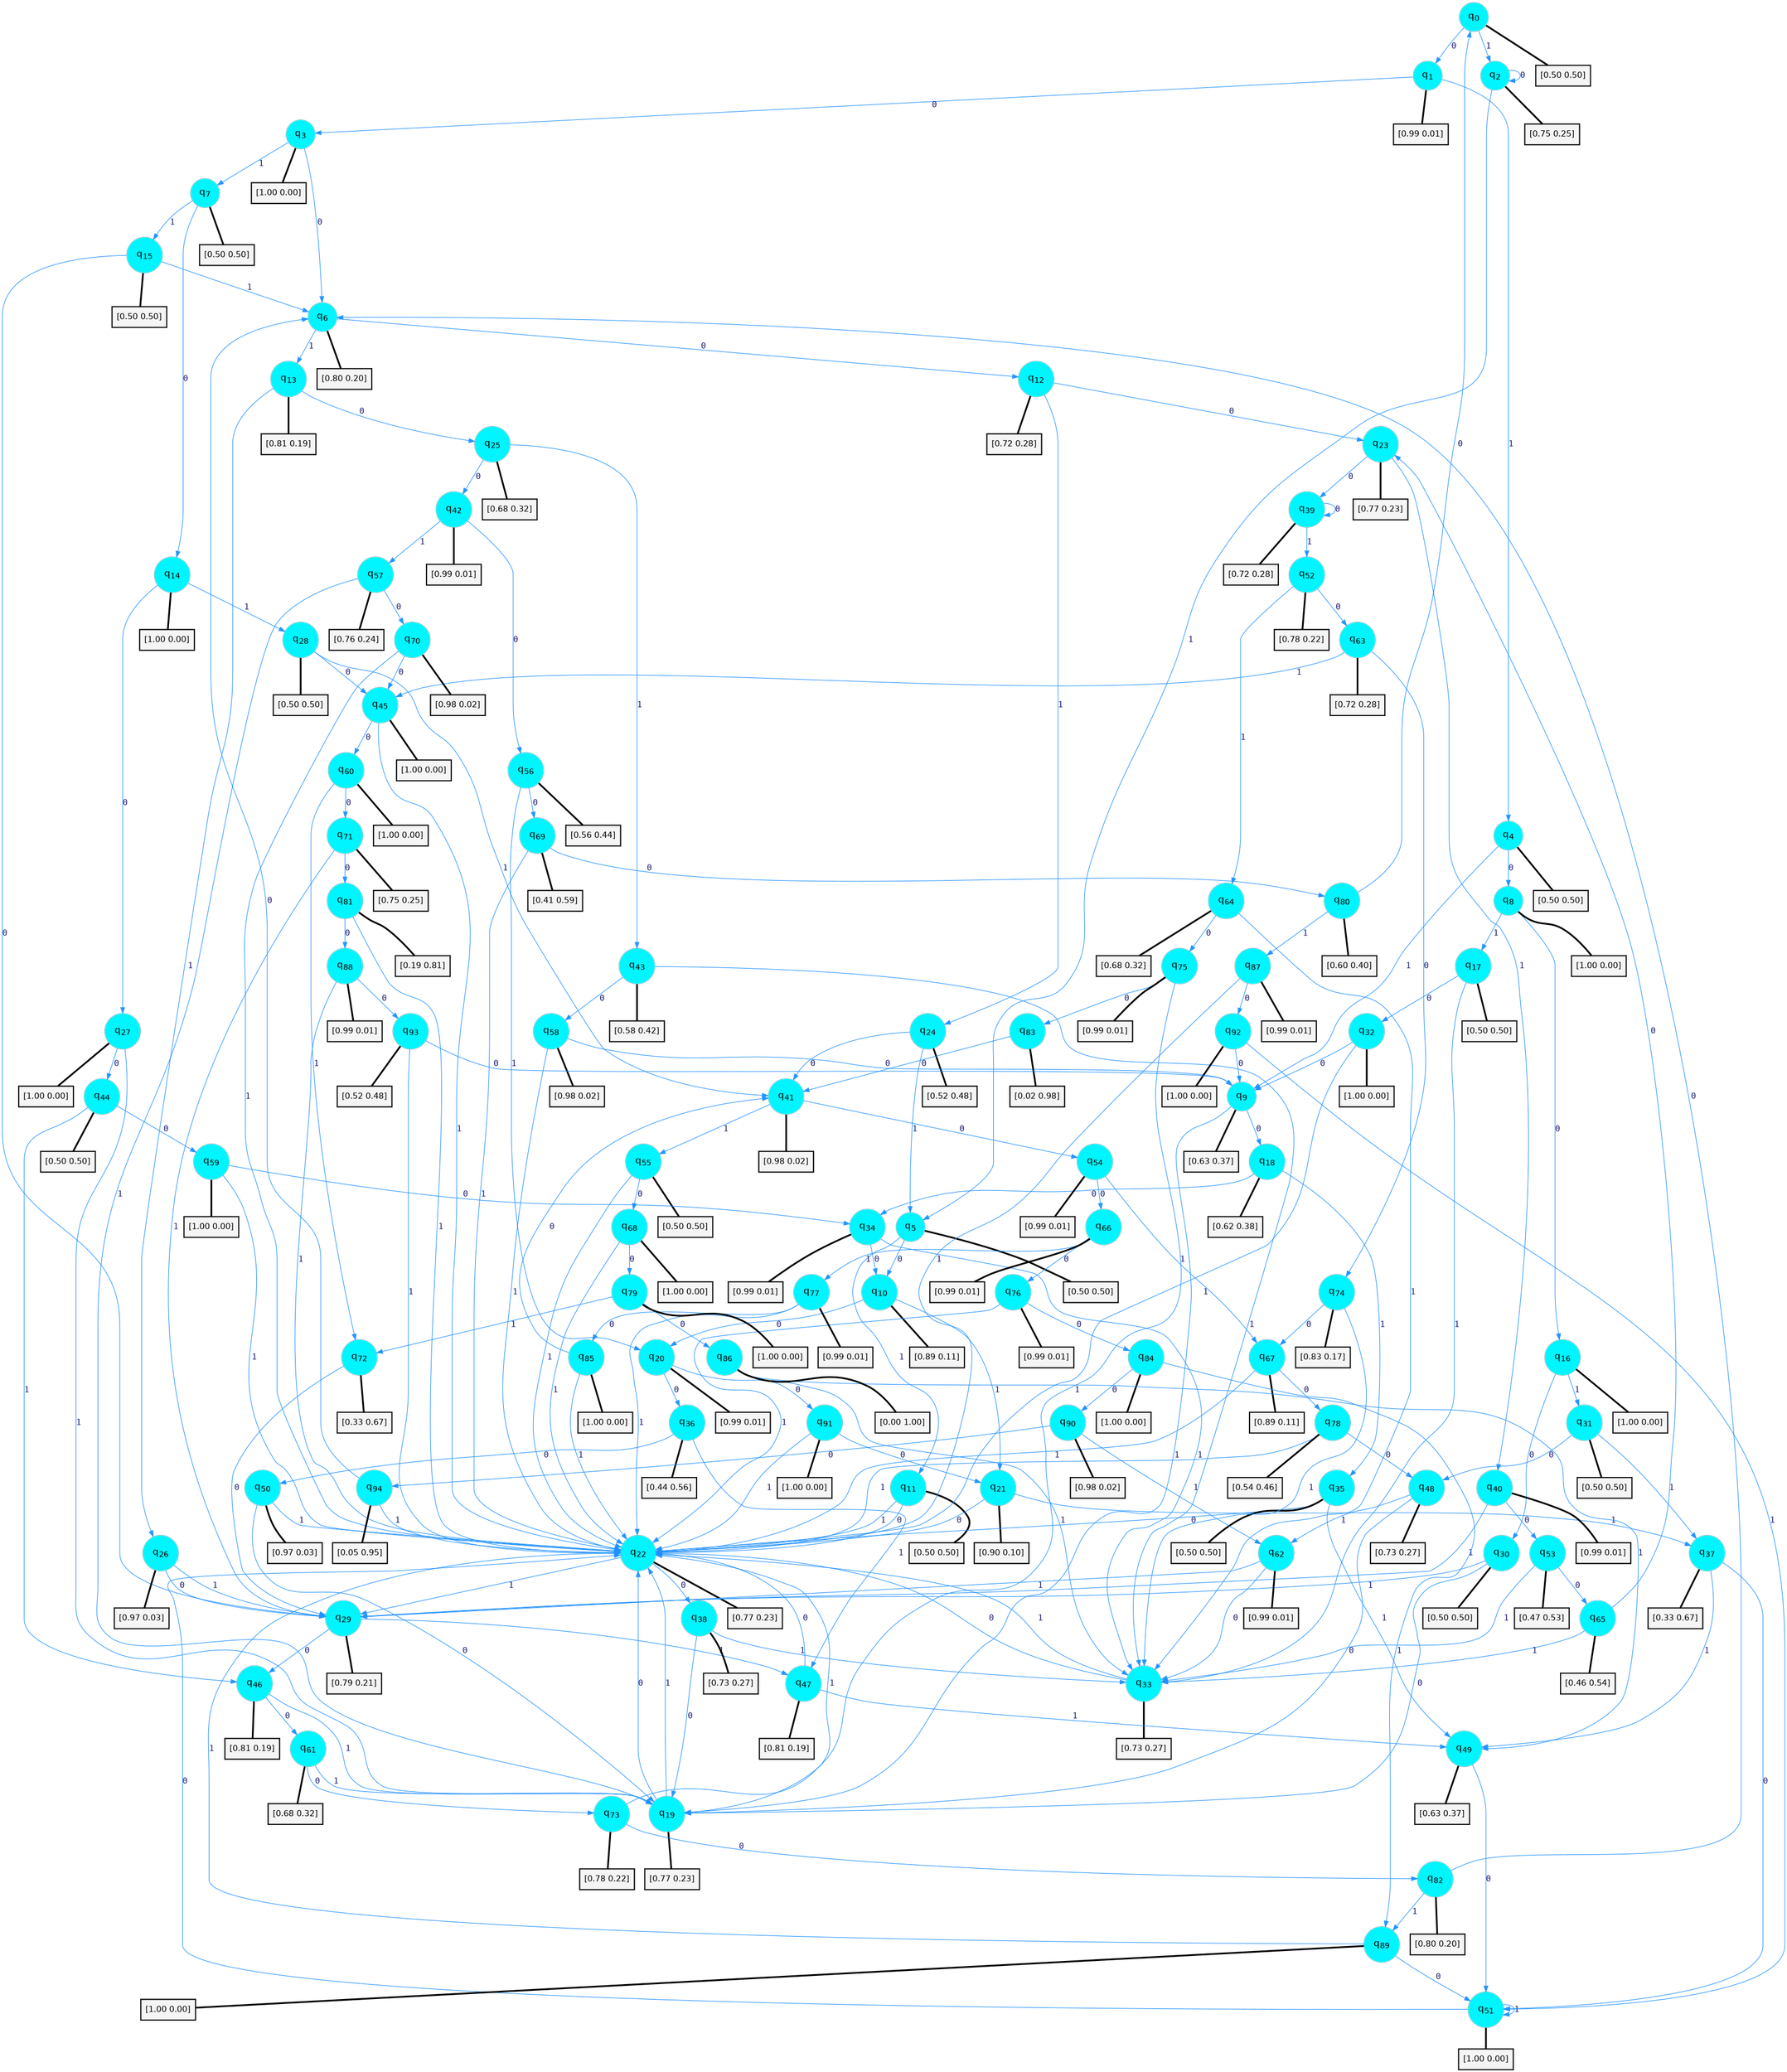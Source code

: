 digraph G {
graph [
bgcolor=transparent, dpi=300, rankdir=TD, size="40,25"];
node [
color=gray, fillcolor=turquoise1, fontcolor=black, fontname=Helvetica, fontsize=16, fontweight=bold, shape=circle, style=filled];
edge [
arrowsize=1, color=dodgerblue1, fontcolor=midnightblue, fontname=courier, fontweight=bold, penwidth=1, style=solid, weight=20];
0[label=<q<SUB>0</SUB>>];
1[label=<q<SUB>1</SUB>>];
2[label=<q<SUB>2</SUB>>];
3[label=<q<SUB>3</SUB>>];
4[label=<q<SUB>4</SUB>>];
5[label=<q<SUB>5</SUB>>];
6[label=<q<SUB>6</SUB>>];
7[label=<q<SUB>7</SUB>>];
8[label=<q<SUB>8</SUB>>];
9[label=<q<SUB>9</SUB>>];
10[label=<q<SUB>10</SUB>>];
11[label=<q<SUB>11</SUB>>];
12[label=<q<SUB>12</SUB>>];
13[label=<q<SUB>13</SUB>>];
14[label=<q<SUB>14</SUB>>];
15[label=<q<SUB>15</SUB>>];
16[label=<q<SUB>16</SUB>>];
17[label=<q<SUB>17</SUB>>];
18[label=<q<SUB>18</SUB>>];
19[label=<q<SUB>19</SUB>>];
20[label=<q<SUB>20</SUB>>];
21[label=<q<SUB>21</SUB>>];
22[label=<q<SUB>22</SUB>>];
23[label=<q<SUB>23</SUB>>];
24[label=<q<SUB>24</SUB>>];
25[label=<q<SUB>25</SUB>>];
26[label=<q<SUB>26</SUB>>];
27[label=<q<SUB>27</SUB>>];
28[label=<q<SUB>28</SUB>>];
29[label=<q<SUB>29</SUB>>];
30[label=<q<SUB>30</SUB>>];
31[label=<q<SUB>31</SUB>>];
32[label=<q<SUB>32</SUB>>];
33[label=<q<SUB>33</SUB>>];
34[label=<q<SUB>34</SUB>>];
35[label=<q<SUB>35</SUB>>];
36[label=<q<SUB>36</SUB>>];
37[label=<q<SUB>37</SUB>>];
38[label=<q<SUB>38</SUB>>];
39[label=<q<SUB>39</SUB>>];
40[label=<q<SUB>40</SUB>>];
41[label=<q<SUB>41</SUB>>];
42[label=<q<SUB>42</SUB>>];
43[label=<q<SUB>43</SUB>>];
44[label=<q<SUB>44</SUB>>];
45[label=<q<SUB>45</SUB>>];
46[label=<q<SUB>46</SUB>>];
47[label=<q<SUB>47</SUB>>];
48[label=<q<SUB>48</SUB>>];
49[label=<q<SUB>49</SUB>>];
50[label=<q<SUB>50</SUB>>];
51[label=<q<SUB>51</SUB>>];
52[label=<q<SUB>52</SUB>>];
53[label=<q<SUB>53</SUB>>];
54[label=<q<SUB>54</SUB>>];
55[label=<q<SUB>55</SUB>>];
56[label=<q<SUB>56</SUB>>];
57[label=<q<SUB>57</SUB>>];
58[label=<q<SUB>58</SUB>>];
59[label=<q<SUB>59</SUB>>];
60[label=<q<SUB>60</SUB>>];
61[label=<q<SUB>61</SUB>>];
62[label=<q<SUB>62</SUB>>];
63[label=<q<SUB>63</SUB>>];
64[label=<q<SUB>64</SUB>>];
65[label=<q<SUB>65</SUB>>];
66[label=<q<SUB>66</SUB>>];
67[label=<q<SUB>67</SUB>>];
68[label=<q<SUB>68</SUB>>];
69[label=<q<SUB>69</SUB>>];
70[label=<q<SUB>70</SUB>>];
71[label=<q<SUB>71</SUB>>];
72[label=<q<SUB>72</SUB>>];
73[label=<q<SUB>73</SUB>>];
74[label=<q<SUB>74</SUB>>];
75[label=<q<SUB>75</SUB>>];
76[label=<q<SUB>76</SUB>>];
77[label=<q<SUB>77</SUB>>];
78[label=<q<SUB>78</SUB>>];
79[label=<q<SUB>79</SUB>>];
80[label=<q<SUB>80</SUB>>];
81[label=<q<SUB>81</SUB>>];
82[label=<q<SUB>82</SUB>>];
83[label=<q<SUB>83</SUB>>];
84[label=<q<SUB>84</SUB>>];
85[label=<q<SUB>85</SUB>>];
86[label=<q<SUB>86</SUB>>];
87[label=<q<SUB>87</SUB>>];
88[label=<q<SUB>88</SUB>>];
89[label=<q<SUB>89</SUB>>];
90[label=<q<SUB>90</SUB>>];
91[label=<q<SUB>91</SUB>>];
92[label=<q<SUB>92</SUB>>];
93[label=<q<SUB>93</SUB>>];
94[label=<q<SUB>94</SUB>>];
95[label="[0.50 0.50]", shape=box,fontcolor=black, fontname=Helvetica, fontsize=14, penwidth=2, fillcolor=whitesmoke,color=black];
96[label="[0.99 0.01]", shape=box,fontcolor=black, fontname=Helvetica, fontsize=14, penwidth=2, fillcolor=whitesmoke,color=black];
97[label="[0.75 0.25]", shape=box,fontcolor=black, fontname=Helvetica, fontsize=14, penwidth=2, fillcolor=whitesmoke,color=black];
98[label="[1.00 0.00]", shape=box,fontcolor=black, fontname=Helvetica, fontsize=14, penwidth=2, fillcolor=whitesmoke,color=black];
99[label="[0.50 0.50]", shape=box,fontcolor=black, fontname=Helvetica, fontsize=14, penwidth=2, fillcolor=whitesmoke,color=black];
100[label="[0.50 0.50]", shape=box,fontcolor=black, fontname=Helvetica, fontsize=14, penwidth=2, fillcolor=whitesmoke,color=black];
101[label="[0.80 0.20]", shape=box,fontcolor=black, fontname=Helvetica, fontsize=14, penwidth=2, fillcolor=whitesmoke,color=black];
102[label="[0.50 0.50]", shape=box,fontcolor=black, fontname=Helvetica, fontsize=14, penwidth=2, fillcolor=whitesmoke,color=black];
103[label="[1.00 0.00]", shape=box,fontcolor=black, fontname=Helvetica, fontsize=14, penwidth=2, fillcolor=whitesmoke,color=black];
104[label="[0.63 0.37]", shape=box,fontcolor=black, fontname=Helvetica, fontsize=14, penwidth=2, fillcolor=whitesmoke,color=black];
105[label="[0.89 0.11]", shape=box,fontcolor=black, fontname=Helvetica, fontsize=14, penwidth=2, fillcolor=whitesmoke,color=black];
106[label="[0.50 0.50]", shape=box,fontcolor=black, fontname=Helvetica, fontsize=14, penwidth=2, fillcolor=whitesmoke,color=black];
107[label="[0.72 0.28]", shape=box,fontcolor=black, fontname=Helvetica, fontsize=14, penwidth=2, fillcolor=whitesmoke,color=black];
108[label="[0.81 0.19]", shape=box,fontcolor=black, fontname=Helvetica, fontsize=14, penwidth=2, fillcolor=whitesmoke,color=black];
109[label="[1.00 0.00]", shape=box,fontcolor=black, fontname=Helvetica, fontsize=14, penwidth=2, fillcolor=whitesmoke,color=black];
110[label="[0.50 0.50]", shape=box,fontcolor=black, fontname=Helvetica, fontsize=14, penwidth=2, fillcolor=whitesmoke,color=black];
111[label="[1.00 0.00]", shape=box,fontcolor=black, fontname=Helvetica, fontsize=14, penwidth=2, fillcolor=whitesmoke,color=black];
112[label="[0.50 0.50]", shape=box,fontcolor=black, fontname=Helvetica, fontsize=14, penwidth=2, fillcolor=whitesmoke,color=black];
113[label="[0.62 0.38]", shape=box,fontcolor=black, fontname=Helvetica, fontsize=14, penwidth=2, fillcolor=whitesmoke,color=black];
114[label="[0.77 0.23]", shape=box,fontcolor=black, fontname=Helvetica, fontsize=14, penwidth=2, fillcolor=whitesmoke,color=black];
115[label="[0.99 0.01]", shape=box,fontcolor=black, fontname=Helvetica, fontsize=14, penwidth=2, fillcolor=whitesmoke,color=black];
116[label="[0.90 0.10]", shape=box,fontcolor=black, fontname=Helvetica, fontsize=14, penwidth=2, fillcolor=whitesmoke,color=black];
117[label="[0.77 0.23]", shape=box,fontcolor=black, fontname=Helvetica, fontsize=14, penwidth=2, fillcolor=whitesmoke,color=black];
118[label="[0.77 0.23]", shape=box,fontcolor=black, fontname=Helvetica, fontsize=14, penwidth=2, fillcolor=whitesmoke,color=black];
119[label="[0.52 0.48]", shape=box,fontcolor=black, fontname=Helvetica, fontsize=14, penwidth=2, fillcolor=whitesmoke,color=black];
120[label="[0.68 0.32]", shape=box,fontcolor=black, fontname=Helvetica, fontsize=14, penwidth=2, fillcolor=whitesmoke,color=black];
121[label="[0.97 0.03]", shape=box,fontcolor=black, fontname=Helvetica, fontsize=14, penwidth=2, fillcolor=whitesmoke,color=black];
122[label="[1.00 0.00]", shape=box,fontcolor=black, fontname=Helvetica, fontsize=14, penwidth=2, fillcolor=whitesmoke,color=black];
123[label="[0.50 0.50]", shape=box,fontcolor=black, fontname=Helvetica, fontsize=14, penwidth=2, fillcolor=whitesmoke,color=black];
124[label="[0.79 0.21]", shape=box,fontcolor=black, fontname=Helvetica, fontsize=14, penwidth=2, fillcolor=whitesmoke,color=black];
125[label="[0.50 0.50]", shape=box,fontcolor=black, fontname=Helvetica, fontsize=14, penwidth=2, fillcolor=whitesmoke,color=black];
126[label="[0.50 0.50]", shape=box,fontcolor=black, fontname=Helvetica, fontsize=14, penwidth=2, fillcolor=whitesmoke,color=black];
127[label="[1.00 0.00]", shape=box,fontcolor=black, fontname=Helvetica, fontsize=14, penwidth=2, fillcolor=whitesmoke,color=black];
128[label="[0.73 0.27]", shape=box,fontcolor=black, fontname=Helvetica, fontsize=14, penwidth=2, fillcolor=whitesmoke,color=black];
129[label="[0.99 0.01]", shape=box,fontcolor=black, fontname=Helvetica, fontsize=14, penwidth=2, fillcolor=whitesmoke,color=black];
130[label="[0.50 0.50]", shape=box,fontcolor=black, fontname=Helvetica, fontsize=14, penwidth=2, fillcolor=whitesmoke,color=black];
131[label="[0.44 0.56]", shape=box,fontcolor=black, fontname=Helvetica, fontsize=14, penwidth=2, fillcolor=whitesmoke,color=black];
132[label="[0.33 0.67]", shape=box,fontcolor=black, fontname=Helvetica, fontsize=14, penwidth=2, fillcolor=whitesmoke,color=black];
133[label="[0.73 0.27]", shape=box,fontcolor=black, fontname=Helvetica, fontsize=14, penwidth=2, fillcolor=whitesmoke,color=black];
134[label="[0.72 0.28]", shape=box,fontcolor=black, fontname=Helvetica, fontsize=14, penwidth=2, fillcolor=whitesmoke,color=black];
135[label="[0.99 0.01]", shape=box,fontcolor=black, fontname=Helvetica, fontsize=14, penwidth=2, fillcolor=whitesmoke,color=black];
136[label="[0.98 0.02]", shape=box,fontcolor=black, fontname=Helvetica, fontsize=14, penwidth=2, fillcolor=whitesmoke,color=black];
137[label="[0.99 0.01]", shape=box,fontcolor=black, fontname=Helvetica, fontsize=14, penwidth=2, fillcolor=whitesmoke,color=black];
138[label="[0.58 0.42]", shape=box,fontcolor=black, fontname=Helvetica, fontsize=14, penwidth=2, fillcolor=whitesmoke,color=black];
139[label="[0.50 0.50]", shape=box,fontcolor=black, fontname=Helvetica, fontsize=14, penwidth=2, fillcolor=whitesmoke,color=black];
140[label="[1.00 0.00]", shape=box,fontcolor=black, fontname=Helvetica, fontsize=14, penwidth=2, fillcolor=whitesmoke,color=black];
141[label="[0.81 0.19]", shape=box,fontcolor=black, fontname=Helvetica, fontsize=14, penwidth=2, fillcolor=whitesmoke,color=black];
142[label="[0.81 0.19]", shape=box,fontcolor=black, fontname=Helvetica, fontsize=14, penwidth=2, fillcolor=whitesmoke,color=black];
143[label="[0.73 0.27]", shape=box,fontcolor=black, fontname=Helvetica, fontsize=14, penwidth=2, fillcolor=whitesmoke,color=black];
144[label="[0.63 0.37]", shape=box,fontcolor=black, fontname=Helvetica, fontsize=14, penwidth=2, fillcolor=whitesmoke,color=black];
145[label="[0.97 0.03]", shape=box,fontcolor=black, fontname=Helvetica, fontsize=14, penwidth=2, fillcolor=whitesmoke,color=black];
146[label="[1.00 0.00]", shape=box,fontcolor=black, fontname=Helvetica, fontsize=14, penwidth=2, fillcolor=whitesmoke,color=black];
147[label="[0.78 0.22]", shape=box,fontcolor=black, fontname=Helvetica, fontsize=14, penwidth=2, fillcolor=whitesmoke,color=black];
148[label="[0.47 0.53]", shape=box,fontcolor=black, fontname=Helvetica, fontsize=14, penwidth=2, fillcolor=whitesmoke,color=black];
149[label="[0.99 0.01]", shape=box,fontcolor=black, fontname=Helvetica, fontsize=14, penwidth=2, fillcolor=whitesmoke,color=black];
150[label="[0.50 0.50]", shape=box,fontcolor=black, fontname=Helvetica, fontsize=14, penwidth=2, fillcolor=whitesmoke,color=black];
151[label="[0.56 0.44]", shape=box,fontcolor=black, fontname=Helvetica, fontsize=14, penwidth=2, fillcolor=whitesmoke,color=black];
152[label="[0.76 0.24]", shape=box,fontcolor=black, fontname=Helvetica, fontsize=14, penwidth=2, fillcolor=whitesmoke,color=black];
153[label="[0.98 0.02]", shape=box,fontcolor=black, fontname=Helvetica, fontsize=14, penwidth=2, fillcolor=whitesmoke,color=black];
154[label="[1.00 0.00]", shape=box,fontcolor=black, fontname=Helvetica, fontsize=14, penwidth=2, fillcolor=whitesmoke,color=black];
155[label="[1.00 0.00]", shape=box,fontcolor=black, fontname=Helvetica, fontsize=14, penwidth=2, fillcolor=whitesmoke,color=black];
156[label="[0.68 0.32]", shape=box,fontcolor=black, fontname=Helvetica, fontsize=14, penwidth=2, fillcolor=whitesmoke,color=black];
157[label="[0.99 0.01]", shape=box,fontcolor=black, fontname=Helvetica, fontsize=14, penwidth=2, fillcolor=whitesmoke,color=black];
158[label="[0.72 0.28]", shape=box,fontcolor=black, fontname=Helvetica, fontsize=14, penwidth=2, fillcolor=whitesmoke,color=black];
159[label="[0.68 0.32]", shape=box,fontcolor=black, fontname=Helvetica, fontsize=14, penwidth=2, fillcolor=whitesmoke,color=black];
160[label="[0.46 0.54]", shape=box,fontcolor=black, fontname=Helvetica, fontsize=14, penwidth=2, fillcolor=whitesmoke,color=black];
161[label="[0.99 0.01]", shape=box,fontcolor=black, fontname=Helvetica, fontsize=14, penwidth=2, fillcolor=whitesmoke,color=black];
162[label="[0.89 0.11]", shape=box,fontcolor=black, fontname=Helvetica, fontsize=14, penwidth=2, fillcolor=whitesmoke,color=black];
163[label="[1.00 0.00]", shape=box,fontcolor=black, fontname=Helvetica, fontsize=14, penwidth=2, fillcolor=whitesmoke,color=black];
164[label="[0.41 0.59]", shape=box,fontcolor=black, fontname=Helvetica, fontsize=14, penwidth=2, fillcolor=whitesmoke,color=black];
165[label="[0.98 0.02]", shape=box,fontcolor=black, fontname=Helvetica, fontsize=14, penwidth=2, fillcolor=whitesmoke,color=black];
166[label="[0.75 0.25]", shape=box,fontcolor=black, fontname=Helvetica, fontsize=14, penwidth=2, fillcolor=whitesmoke,color=black];
167[label="[0.33 0.67]", shape=box,fontcolor=black, fontname=Helvetica, fontsize=14, penwidth=2, fillcolor=whitesmoke,color=black];
168[label="[0.78 0.22]", shape=box,fontcolor=black, fontname=Helvetica, fontsize=14, penwidth=2, fillcolor=whitesmoke,color=black];
169[label="[0.83 0.17]", shape=box,fontcolor=black, fontname=Helvetica, fontsize=14, penwidth=2, fillcolor=whitesmoke,color=black];
170[label="[0.99 0.01]", shape=box,fontcolor=black, fontname=Helvetica, fontsize=14, penwidth=2, fillcolor=whitesmoke,color=black];
171[label="[0.99 0.01]", shape=box,fontcolor=black, fontname=Helvetica, fontsize=14, penwidth=2, fillcolor=whitesmoke,color=black];
172[label="[0.99 0.01]", shape=box,fontcolor=black, fontname=Helvetica, fontsize=14, penwidth=2, fillcolor=whitesmoke,color=black];
173[label="[0.54 0.46]", shape=box,fontcolor=black, fontname=Helvetica, fontsize=14, penwidth=2, fillcolor=whitesmoke,color=black];
174[label="[1.00 0.00]", shape=box,fontcolor=black, fontname=Helvetica, fontsize=14, penwidth=2, fillcolor=whitesmoke,color=black];
175[label="[0.60 0.40]", shape=box,fontcolor=black, fontname=Helvetica, fontsize=14, penwidth=2, fillcolor=whitesmoke,color=black];
176[label="[0.19 0.81]", shape=box,fontcolor=black, fontname=Helvetica, fontsize=14, penwidth=2, fillcolor=whitesmoke,color=black];
177[label="[0.80 0.20]", shape=box,fontcolor=black, fontname=Helvetica, fontsize=14, penwidth=2, fillcolor=whitesmoke,color=black];
178[label="[0.02 0.98]", shape=box,fontcolor=black, fontname=Helvetica, fontsize=14, penwidth=2, fillcolor=whitesmoke,color=black];
179[label="[1.00 0.00]", shape=box,fontcolor=black, fontname=Helvetica, fontsize=14, penwidth=2, fillcolor=whitesmoke,color=black];
180[label="[1.00 0.00]", shape=box,fontcolor=black, fontname=Helvetica, fontsize=14, penwidth=2, fillcolor=whitesmoke,color=black];
181[label="[0.00 1.00]", shape=box,fontcolor=black, fontname=Helvetica, fontsize=14, penwidth=2, fillcolor=whitesmoke,color=black];
182[label="[0.99 0.01]", shape=box,fontcolor=black, fontname=Helvetica, fontsize=14, penwidth=2, fillcolor=whitesmoke,color=black];
183[label="[0.99 0.01]", shape=box,fontcolor=black, fontname=Helvetica, fontsize=14, penwidth=2, fillcolor=whitesmoke,color=black];
184[label="[1.00 0.00]", shape=box,fontcolor=black, fontname=Helvetica, fontsize=14, penwidth=2, fillcolor=whitesmoke,color=black];
185[label="[0.98 0.02]", shape=box,fontcolor=black, fontname=Helvetica, fontsize=14, penwidth=2, fillcolor=whitesmoke,color=black];
186[label="[1.00 0.00]", shape=box,fontcolor=black, fontname=Helvetica, fontsize=14, penwidth=2, fillcolor=whitesmoke,color=black];
187[label="[1.00 0.00]", shape=box,fontcolor=black, fontname=Helvetica, fontsize=14, penwidth=2, fillcolor=whitesmoke,color=black];
188[label="[0.52 0.48]", shape=box,fontcolor=black, fontname=Helvetica, fontsize=14, penwidth=2, fillcolor=whitesmoke,color=black];
189[label="[0.05 0.95]", shape=box,fontcolor=black, fontname=Helvetica, fontsize=14, penwidth=2, fillcolor=whitesmoke,color=black];
0->1 [label=0];
0->2 [label=1];
0->95 [arrowhead=none, penwidth=3,color=black];
1->3 [label=0];
1->4 [label=1];
1->96 [arrowhead=none, penwidth=3,color=black];
2->2 [label=0];
2->5 [label=1];
2->97 [arrowhead=none, penwidth=3,color=black];
3->6 [label=0];
3->7 [label=1];
3->98 [arrowhead=none, penwidth=3,color=black];
4->8 [label=0];
4->9 [label=1];
4->99 [arrowhead=none, penwidth=3,color=black];
5->10 [label=0];
5->11 [label=1];
5->100 [arrowhead=none, penwidth=3,color=black];
6->12 [label=0];
6->13 [label=1];
6->101 [arrowhead=none, penwidth=3,color=black];
7->14 [label=0];
7->15 [label=1];
7->102 [arrowhead=none, penwidth=3,color=black];
8->16 [label=0];
8->17 [label=1];
8->103 [arrowhead=none, penwidth=3,color=black];
9->18 [label=0];
9->19 [label=1];
9->104 [arrowhead=none, penwidth=3,color=black];
10->20 [label=0];
10->21 [label=1];
10->105 [arrowhead=none, penwidth=3,color=black];
11->22 [label=0];
11->22 [label=1];
11->106 [arrowhead=none, penwidth=3,color=black];
12->23 [label=0];
12->24 [label=1];
12->107 [arrowhead=none, penwidth=3,color=black];
13->25 [label=0];
13->26 [label=1];
13->108 [arrowhead=none, penwidth=3,color=black];
14->27 [label=0];
14->28 [label=1];
14->109 [arrowhead=none, penwidth=3,color=black];
15->29 [label=0];
15->6 [label=1];
15->110 [arrowhead=none, penwidth=3,color=black];
16->30 [label=0];
16->31 [label=1];
16->111 [arrowhead=none, penwidth=3,color=black];
17->32 [label=0];
17->33 [label=1];
17->112 [arrowhead=none, penwidth=3,color=black];
18->34 [label=0];
18->35 [label=1];
18->113 [arrowhead=none, penwidth=3,color=black];
19->22 [label=0];
19->22 [label=1];
19->114 [arrowhead=none, penwidth=3,color=black];
20->36 [label=0];
20->33 [label=1];
20->115 [arrowhead=none, penwidth=3,color=black];
21->22 [label=0];
21->37 [label=1];
21->116 [arrowhead=none, penwidth=3,color=black];
22->38 [label=0];
22->29 [label=1];
22->117 [arrowhead=none, penwidth=3,color=black];
23->39 [label=0];
23->40 [label=1];
23->118 [arrowhead=none, penwidth=3,color=black];
24->41 [label=0];
24->5 [label=1];
24->119 [arrowhead=none, penwidth=3,color=black];
25->42 [label=0];
25->43 [label=1];
25->120 [arrowhead=none, penwidth=3,color=black];
26->29 [label=0];
26->29 [label=1];
26->121 [arrowhead=none, penwidth=3,color=black];
27->44 [label=0];
27->19 [label=1];
27->122 [arrowhead=none, penwidth=3,color=black];
28->45 [label=0];
28->41 [label=1];
28->123 [arrowhead=none, penwidth=3,color=black];
29->46 [label=0];
29->47 [label=1];
29->124 [arrowhead=none, penwidth=3,color=black];
30->19 [label=0];
30->29 [label=1];
30->125 [arrowhead=none, penwidth=3,color=black];
31->48 [label=0];
31->37 [label=1];
31->126 [arrowhead=none, penwidth=3,color=black];
32->9 [label=0];
32->22 [label=1];
32->127 [arrowhead=none, penwidth=3,color=black];
33->22 [label=0];
33->22 [label=1];
33->128 [arrowhead=none, penwidth=3,color=black];
34->10 [label=0];
34->33 [label=1];
34->129 [arrowhead=none, penwidth=3,color=black];
35->22 [label=0];
35->49 [label=1];
35->130 [arrowhead=none, penwidth=3,color=black];
36->50 [label=0];
36->47 [label=1];
36->131 [arrowhead=none, penwidth=3,color=black];
37->51 [label=0];
37->49 [label=1];
37->132 [arrowhead=none, penwidth=3,color=black];
38->19 [label=0];
38->33 [label=1];
38->133 [arrowhead=none, penwidth=3,color=black];
39->39 [label=0];
39->52 [label=1];
39->134 [arrowhead=none, penwidth=3,color=black];
40->53 [label=0];
40->29 [label=1];
40->135 [arrowhead=none, penwidth=3,color=black];
41->54 [label=0];
41->55 [label=1];
41->136 [arrowhead=none, penwidth=3,color=black];
42->56 [label=0];
42->57 [label=1];
42->137 [arrowhead=none, penwidth=3,color=black];
43->58 [label=0];
43->33 [label=1];
43->138 [arrowhead=none, penwidth=3,color=black];
44->59 [label=0];
44->46 [label=1];
44->139 [arrowhead=none, penwidth=3,color=black];
45->60 [label=0];
45->22 [label=1];
45->140 [arrowhead=none, penwidth=3,color=black];
46->61 [label=0];
46->19 [label=1];
46->141 [arrowhead=none, penwidth=3,color=black];
47->22 [label=0];
47->49 [label=1];
47->142 [arrowhead=none, penwidth=3,color=black];
48->19 [label=0];
48->62 [label=1];
48->143 [arrowhead=none, penwidth=3,color=black];
49->51 [label=0];
49->144 [arrowhead=none, penwidth=3,color=black];
50->19 [label=0];
50->22 [label=1];
50->145 [arrowhead=none, penwidth=3,color=black];
51->22 [label=0];
51->51 [label=1];
51->146 [arrowhead=none, penwidth=3,color=black];
52->63 [label=0];
52->64 [label=1];
52->147 [arrowhead=none, penwidth=3,color=black];
53->65 [label=0];
53->33 [label=1];
53->148 [arrowhead=none, penwidth=3,color=black];
54->66 [label=0];
54->67 [label=1];
54->149 [arrowhead=none, penwidth=3,color=black];
55->68 [label=0];
55->22 [label=1];
55->150 [arrowhead=none, penwidth=3,color=black];
56->69 [label=0];
56->20 [label=1];
56->151 [arrowhead=none, penwidth=3,color=black];
57->70 [label=0];
57->19 [label=1];
57->152 [arrowhead=none, penwidth=3,color=black];
58->9 [label=0];
58->22 [label=1];
58->153 [arrowhead=none, penwidth=3,color=black];
59->34 [label=0];
59->22 [label=1];
59->154 [arrowhead=none, penwidth=3,color=black];
60->71 [label=0];
60->72 [label=1];
60->155 [arrowhead=none, penwidth=3,color=black];
61->73 [label=0];
61->19 [label=1];
61->156 [arrowhead=none, penwidth=3,color=black];
62->33 [label=0];
62->29 [label=1];
62->157 [arrowhead=none, penwidth=3,color=black];
63->74 [label=0];
63->45 [label=1];
63->158 [arrowhead=none, penwidth=3,color=black];
64->75 [label=0];
64->33 [label=1];
64->159 [arrowhead=none, penwidth=3,color=black];
65->23 [label=0];
65->33 [label=1];
65->160 [arrowhead=none, penwidth=3,color=black];
66->76 [label=0];
66->77 [label=1];
66->161 [arrowhead=none, penwidth=3,color=black];
67->78 [label=0];
67->22 [label=1];
67->162 [arrowhead=none, penwidth=3,color=black];
68->79 [label=0];
68->22 [label=1];
68->163 [arrowhead=none, penwidth=3,color=black];
69->80 [label=0];
69->22 [label=1];
69->164 [arrowhead=none, penwidth=3,color=black];
70->45 [label=0];
70->22 [label=1];
70->165 [arrowhead=none, penwidth=3,color=black];
71->81 [label=0];
71->29 [label=1];
71->166 [arrowhead=none, penwidth=3,color=black];
72->29 [label=0];
72->167 [arrowhead=none, penwidth=3,color=black];
73->82 [label=0];
73->22 [label=1];
73->168 [arrowhead=none, penwidth=3,color=black];
74->67 [label=0];
74->33 [label=1];
74->169 [arrowhead=none, penwidth=3,color=black];
75->83 [label=0];
75->19 [label=1];
75->170 [arrowhead=none, penwidth=3,color=black];
76->84 [label=0];
76->22 [label=1];
76->171 [arrowhead=none, penwidth=3,color=black];
77->85 [label=0];
77->22 [label=1];
77->172 [arrowhead=none, penwidth=3,color=black];
78->48 [label=0];
78->22 [label=1];
78->173 [arrowhead=none, penwidth=3,color=black];
79->86 [label=0];
79->72 [label=1];
79->174 [arrowhead=none, penwidth=3,color=black];
80->0 [label=0];
80->87 [label=1];
80->175 [arrowhead=none, penwidth=3,color=black];
81->88 [label=0];
81->22 [label=1];
81->176 [arrowhead=none, penwidth=3,color=black];
82->6 [label=0];
82->89 [label=1];
82->177 [arrowhead=none, penwidth=3,color=black];
83->41 [label=0];
83->178 [arrowhead=none, penwidth=3,color=black];
84->90 [label=0];
84->89 [label=1];
84->179 [arrowhead=none, penwidth=3,color=black];
85->41 [label=0];
85->22 [label=1];
85->180 [arrowhead=none, penwidth=3,color=black];
86->91 [label=0];
86->49 [label=1];
86->181 [arrowhead=none, penwidth=3,color=black];
87->92 [label=0];
87->22 [label=1];
87->182 [arrowhead=none, penwidth=3,color=black];
88->93 [label=0];
88->22 [label=1];
88->183 [arrowhead=none, penwidth=3,color=black];
89->51 [label=0];
89->22 [label=1];
89->184 [arrowhead=none, penwidth=3,color=black];
90->94 [label=0];
90->62 [label=1];
90->185 [arrowhead=none, penwidth=3,color=black];
91->21 [label=0];
91->22 [label=1];
91->186 [arrowhead=none, penwidth=3,color=black];
92->9 [label=0];
92->51 [label=1];
92->187 [arrowhead=none, penwidth=3,color=black];
93->9 [label=0];
93->22 [label=1];
93->188 [arrowhead=none, penwidth=3,color=black];
94->6 [label=0];
94->22 [label=1];
94->189 [arrowhead=none, penwidth=3,color=black];
}
